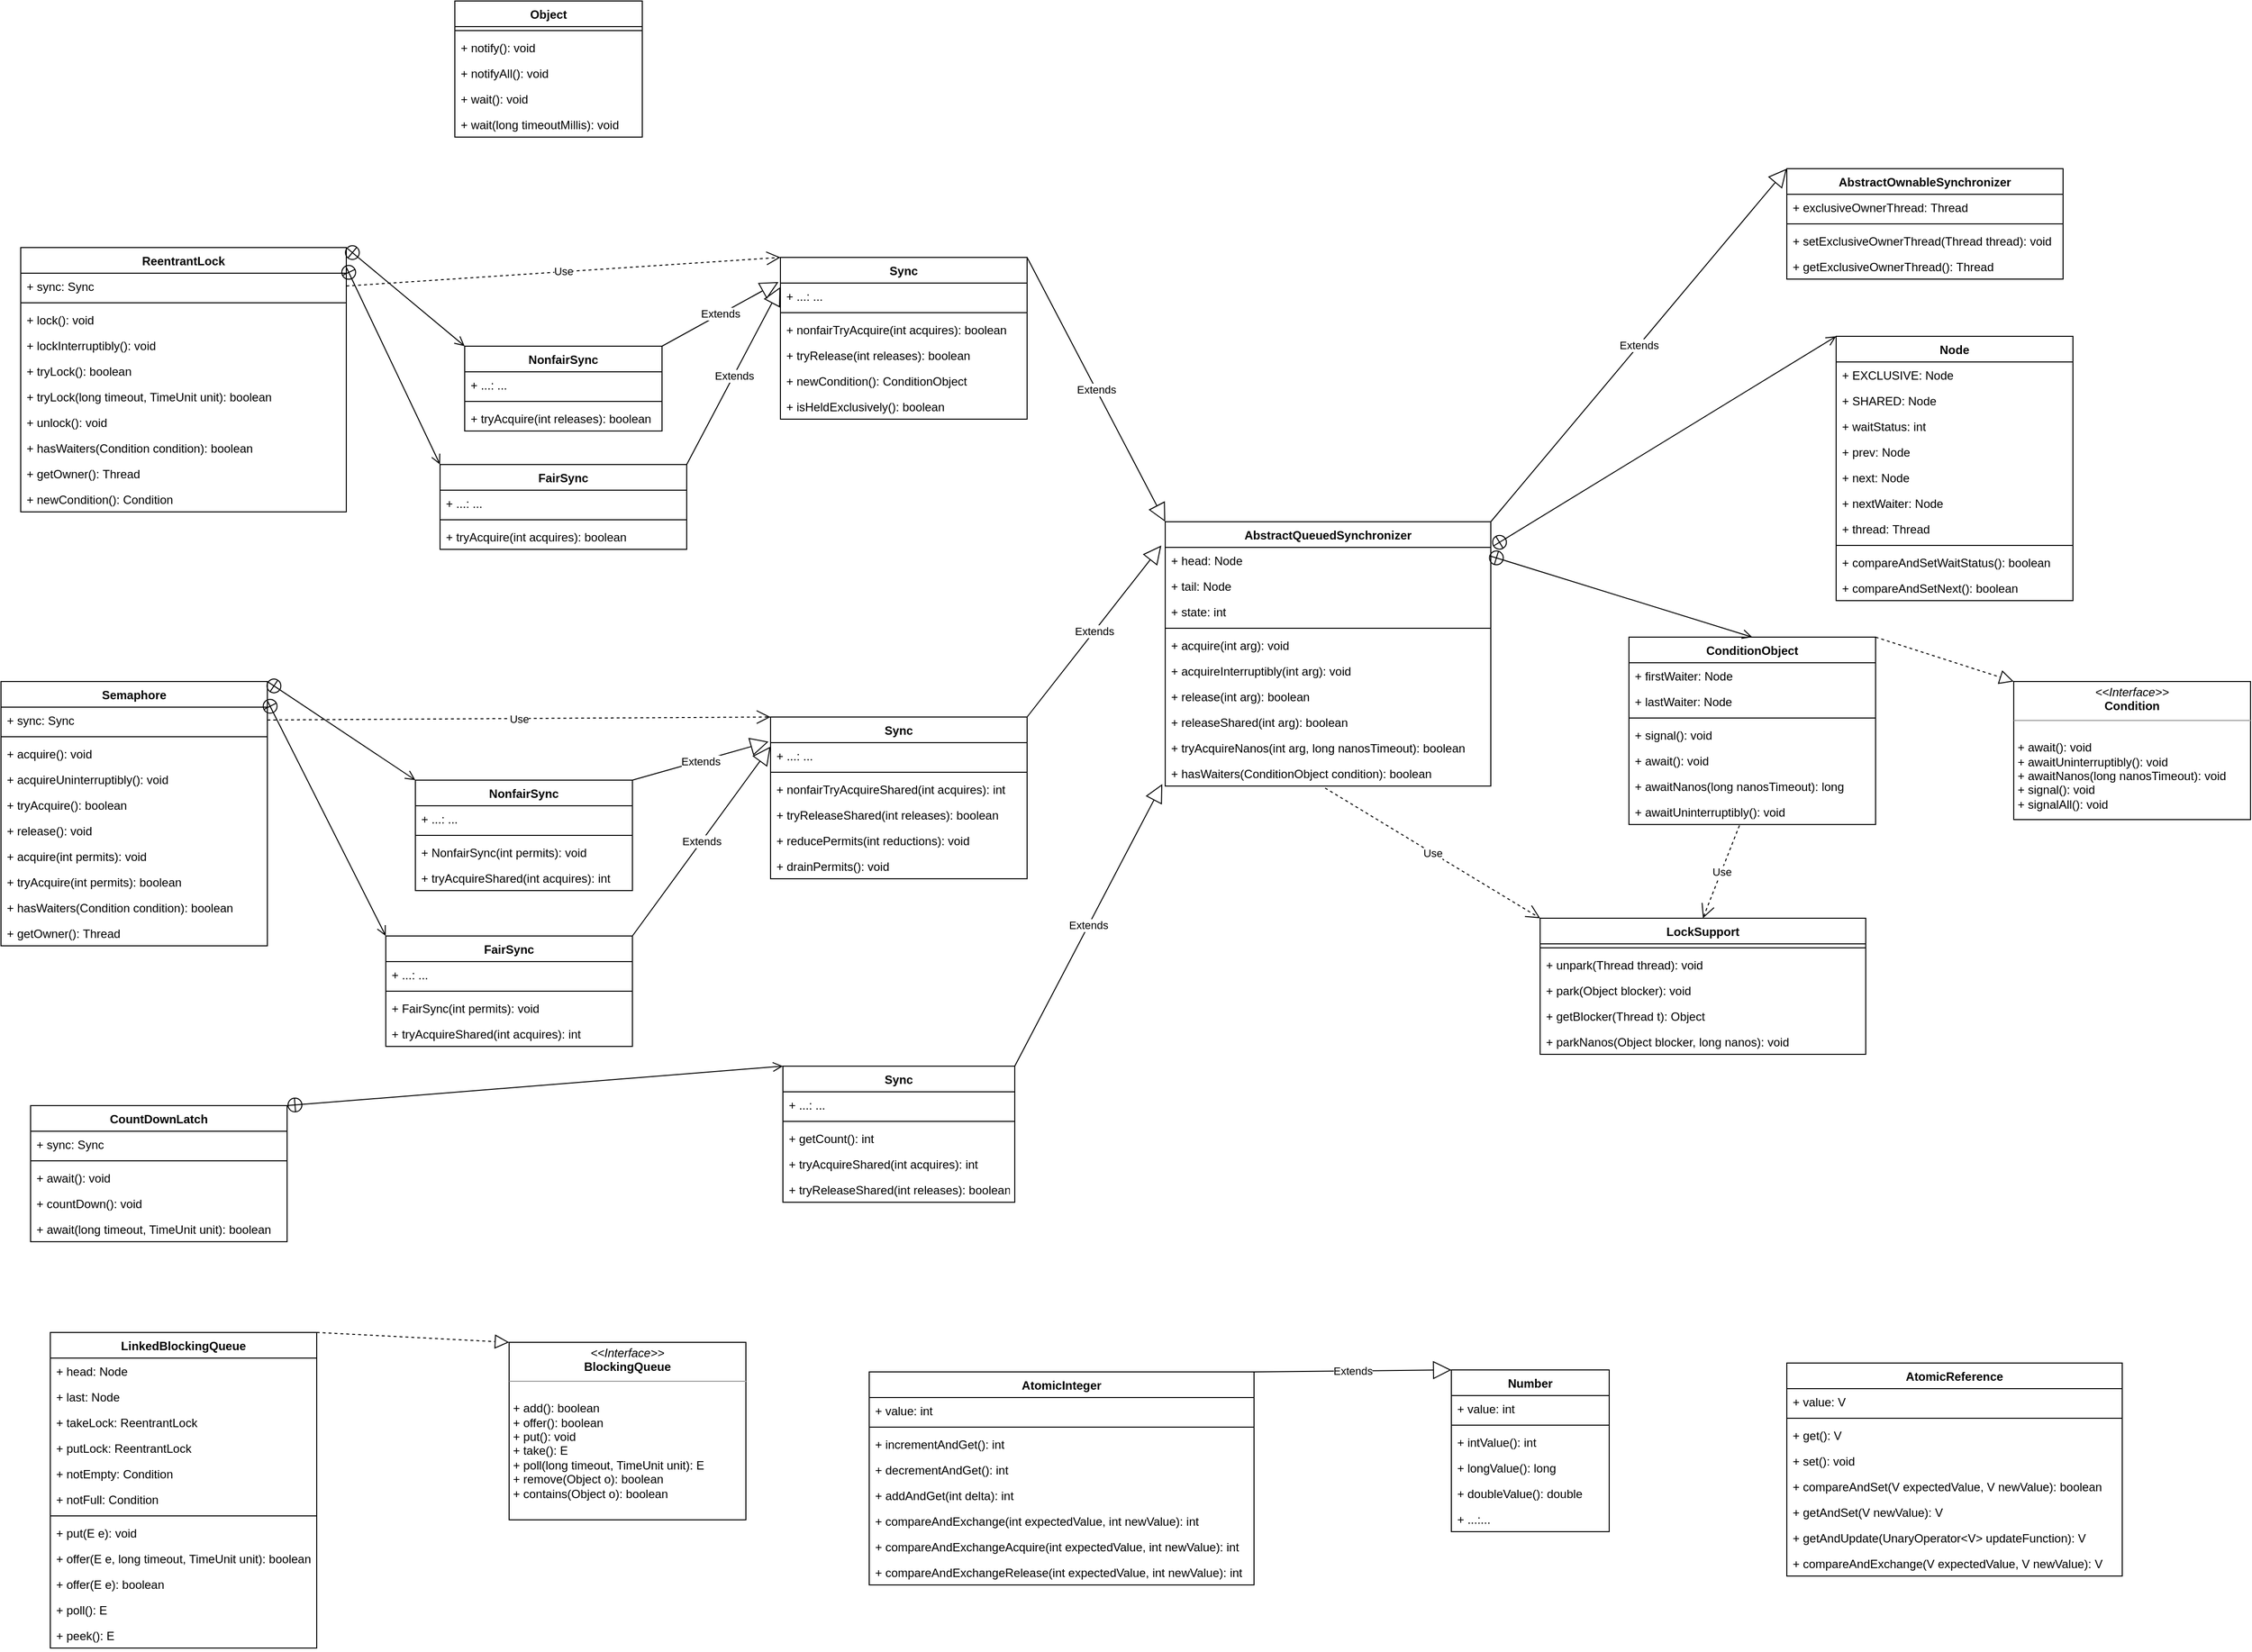 <mxfile version="14.7.2" type="device"><diagram name="Page-1" id="c4acf3e9-155e-7222-9cf6-157b1a14988f"><mxGraphModel dx="2028" dy="1600" grid="1" gridSize="10" guides="1" tooltips="1" connect="1" arrows="1" fold="1" page="1" pageScale="1" pageWidth="850" pageHeight="1100" background="#ffffff" math="0" shadow="0"><root><mxCell id="0"/><mxCell id="1" parent="0"/><mxCell id="eXVEc8DGTLBQoUq8uyec-114" value="AbstractOwnableSynchronizer" style="swimlane;fontStyle=1;align=center;verticalAlign=top;childLayout=stackLayout;horizontal=1;startSize=26;horizontalStack=0;resizeParent=1;resizeParentMax=0;resizeLast=0;collapsible=1;marginBottom=0;" parent="1" vertex="1"><mxGeometry x="1480" y="-20" width="280" height="112" as="geometry"/></mxCell><mxCell id="eXVEc8DGTLBQoUq8uyec-115" value="+ exclusiveOwnerThread: Thread" style="text;strokeColor=none;fillColor=none;align=left;verticalAlign=top;spacingLeft=4;spacingRight=4;overflow=hidden;rotatable=0;points=[[0,0.5],[1,0.5]];portConstraint=eastwest;" parent="eXVEc8DGTLBQoUq8uyec-114" vertex="1"><mxGeometry y="26" width="280" height="26" as="geometry"/></mxCell><mxCell id="eXVEc8DGTLBQoUq8uyec-118" value="" style="line;strokeWidth=1;fillColor=none;align=left;verticalAlign=middle;spacingTop=-1;spacingLeft=3;spacingRight=3;rotatable=0;labelPosition=right;points=[];portConstraint=eastwest;" parent="eXVEc8DGTLBQoUq8uyec-114" vertex="1"><mxGeometry y="52" width="280" height="8" as="geometry"/></mxCell><mxCell id="eXVEc8DGTLBQoUq8uyec-119" value="+ setExclusiveOwnerThread(Thread thread): void" style="text;strokeColor=none;fillColor=none;align=left;verticalAlign=top;spacingLeft=4;spacingRight=4;overflow=hidden;rotatable=0;points=[[0,0.5],[1,0.5]];portConstraint=eastwest;" parent="eXVEc8DGTLBQoUq8uyec-114" vertex="1"><mxGeometry y="60" width="280" height="26" as="geometry"/></mxCell><mxCell id="eXVEc8DGTLBQoUq8uyec-120" value="+ getExclusiveOwnerThread(): Thread" style="text;strokeColor=none;fillColor=none;align=left;verticalAlign=top;spacingLeft=4;spacingRight=4;overflow=hidden;rotatable=0;points=[[0,0.5],[1,0.5]];portConstraint=eastwest;" parent="eXVEc8DGTLBQoUq8uyec-114" vertex="1"><mxGeometry y="86" width="280" height="26" as="geometry"/></mxCell><mxCell id="T1NBwcu5NYlBviGIyvzL-1" value="AbstractQueuedSynchronizer" style="swimlane;fontStyle=1;align=center;verticalAlign=top;childLayout=stackLayout;horizontal=1;startSize=26;horizontalStack=0;resizeParent=1;resizeParentMax=0;resizeLast=0;collapsible=1;marginBottom=0;" vertex="1" parent="1"><mxGeometry x="850" y="338" width="330" height="268" as="geometry"/></mxCell><mxCell id="T1NBwcu5NYlBviGIyvzL-2" value="+ head: Node" style="text;strokeColor=none;fillColor=none;align=left;verticalAlign=top;spacingLeft=4;spacingRight=4;overflow=hidden;rotatable=0;points=[[0,0.5],[1,0.5]];portConstraint=eastwest;" vertex="1" parent="T1NBwcu5NYlBviGIyvzL-1"><mxGeometry y="26" width="330" height="26" as="geometry"/></mxCell><mxCell id="T1NBwcu5NYlBviGIyvzL-3" value="+ tail: Node" style="text;strokeColor=none;fillColor=none;align=left;verticalAlign=top;spacingLeft=4;spacingRight=4;overflow=hidden;rotatable=0;points=[[0,0.5],[1,0.5]];portConstraint=eastwest;" vertex="1" parent="T1NBwcu5NYlBviGIyvzL-1"><mxGeometry y="52" width="330" height="26" as="geometry"/></mxCell><mxCell id="T1NBwcu5NYlBviGIyvzL-4" value="+ state: int" style="text;strokeColor=none;fillColor=none;align=left;verticalAlign=top;spacingLeft=4;spacingRight=4;overflow=hidden;rotatable=0;points=[[0,0.5],[1,0.5]];portConstraint=eastwest;" vertex="1" parent="T1NBwcu5NYlBviGIyvzL-1"><mxGeometry y="78" width="330" height="26" as="geometry"/></mxCell><mxCell id="T1NBwcu5NYlBviGIyvzL-5" value="" style="line;strokeWidth=1;fillColor=none;align=left;verticalAlign=middle;spacingTop=-1;spacingLeft=3;spacingRight=3;rotatable=0;labelPosition=right;points=[];portConstraint=eastwest;" vertex="1" parent="T1NBwcu5NYlBviGIyvzL-1"><mxGeometry y="104" width="330" height="8" as="geometry"/></mxCell><mxCell id="T1NBwcu5NYlBviGIyvzL-6" value="+ acquire(int arg): void" style="text;strokeColor=none;fillColor=none;align=left;verticalAlign=top;spacingLeft=4;spacingRight=4;overflow=hidden;rotatable=0;points=[[0,0.5],[1,0.5]];portConstraint=eastwest;" vertex="1" parent="T1NBwcu5NYlBviGIyvzL-1"><mxGeometry y="112" width="330" height="26" as="geometry"/></mxCell><mxCell id="T1NBwcu5NYlBviGIyvzL-7" value="+ acquireInterruptibly(int arg): void" style="text;strokeColor=none;fillColor=none;align=left;verticalAlign=top;spacingLeft=4;spacingRight=4;overflow=hidden;rotatable=0;points=[[0,0.5],[1,0.5]];portConstraint=eastwest;" vertex="1" parent="T1NBwcu5NYlBviGIyvzL-1"><mxGeometry y="138" width="330" height="26" as="geometry"/></mxCell><mxCell id="T1NBwcu5NYlBviGIyvzL-33" value="+ release(int arg): boolean" style="text;strokeColor=none;fillColor=none;align=left;verticalAlign=top;spacingLeft=4;spacingRight=4;overflow=hidden;rotatable=0;points=[[0,0.5],[1,0.5]];portConstraint=eastwest;" vertex="1" parent="T1NBwcu5NYlBviGIyvzL-1"><mxGeometry y="164" width="330" height="26" as="geometry"/></mxCell><mxCell id="T1NBwcu5NYlBviGIyvzL-34" value="+ releaseShared(int arg): boolean" style="text;strokeColor=none;fillColor=none;align=left;verticalAlign=top;spacingLeft=4;spacingRight=4;overflow=hidden;rotatable=0;points=[[0,0.5],[1,0.5]];portConstraint=eastwest;" vertex="1" parent="T1NBwcu5NYlBviGIyvzL-1"><mxGeometry y="190" width="330" height="26" as="geometry"/></mxCell><mxCell id="T1NBwcu5NYlBviGIyvzL-35" value="+ tryAcquireNanos(int arg, long nanosTimeout): boolean" style="text;strokeColor=none;fillColor=none;align=left;verticalAlign=top;spacingLeft=4;spacingRight=4;overflow=hidden;rotatable=0;points=[[0,0.5],[1,0.5]];portConstraint=eastwest;" vertex="1" parent="T1NBwcu5NYlBviGIyvzL-1"><mxGeometry y="216" width="330" height="26" as="geometry"/></mxCell><mxCell id="T1NBwcu5NYlBviGIyvzL-36" value="+ hasWaiters(ConditionObject condition): boolean" style="text;strokeColor=none;fillColor=none;align=left;verticalAlign=top;spacingLeft=4;spacingRight=4;overflow=hidden;rotatable=0;points=[[0,0.5],[1,0.5]];portConstraint=eastwest;" vertex="1" parent="T1NBwcu5NYlBviGIyvzL-1"><mxGeometry y="242" width="330" height="26" as="geometry"/></mxCell><mxCell id="T1NBwcu5NYlBviGIyvzL-8" value="Extends" style="endArrow=block;endSize=16;endFill=0;html=1;exitX=1;exitY=0;exitDx=0;exitDy=0;entryX=0;entryY=0;entryDx=0;entryDy=0;" edge="1" parent="1" source="T1NBwcu5NYlBviGIyvzL-1" target="eXVEc8DGTLBQoUq8uyec-114"><mxGeometry width="160" relative="1" as="geometry"><mxPoint x="1082.04" y="-20.0" as="sourcePoint"/><mxPoint x="1380.0" y="129.06" as="targetPoint"/></mxGeometry></mxCell><mxCell id="T1NBwcu5NYlBviGIyvzL-9" value="Node" style="swimlane;fontStyle=1;align=center;verticalAlign=top;childLayout=stackLayout;horizontal=1;startSize=26;horizontalStack=0;resizeParent=1;resizeParentMax=0;resizeLast=0;collapsible=1;marginBottom=0;" vertex="1" parent="1"><mxGeometry x="1530" y="150" width="240" height="268" as="geometry"/></mxCell><mxCell id="T1NBwcu5NYlBviGIyvzL-10" value="+ EXCLUSIVE: Node" style="text;strokeColor=none;fillColor=none;align=left;verticalAlign=top;spacingLeft=4;spacingRight=4;overflow=hidden;rotatable=0;points=[[0,0.5],[1,0.5]];portConstraint=eastwest;" vertex="1" parent="T1NBwcu5NYlBviGIyvzL-9"><mxGeometry y="26" width="240" height="26" as="geometry"/></mxCell><mxCell id="T1NBwcu5NYlBviGIyvzL-11" value="+ SHARED: Node" style="text;strokeColor=none;fillColor=none;align=left;verticalAlign=top;spacingLeft=4;spacingRight=4;overflow=hidden;rotatable=0;points=[[0,0.5],[1,0.5]];portConstraint=eastwest;" vertex="1" parent="T1NBwcu5NYlBviGIyvzL-9"><mxGeometry y="52" width="240" height="26" as="geometry"/></mxCell><mxCell id="T1NBwcu5NYlBviGIyvzL-12" value="+ waitStatus: int" style="text;strokeColor=none;fillColor=none;align=left;verticalAlign=top;spacingLeft=4;spacingRight=4;overflow=hidden;rotatable=0;points=[[0,0.5],[1,0.5]];portConstraint=eastwest;" vertex="1" parent="T1NBwcu5NYlBviGIyvzL-9"><mxGeometry y="78" width="240" height="26" as="geometry"/></mxCell><mxCell id="T1NBwcu5NYlBviGIyvzL-16" value="+ prev: Node" style="text;strokeColor=none;fillColor=none;align=left;verticalAlign=top;spacingLeft=4;spacingRight=4;overflow=hidden;rotatable=0;points=[[0,0.5],[1,0.5]];portConstraint=eastwest;" vertex="1" parent="T1NBwcu5NYlBviGIyvzL-9"><mxGeometry y="104" width="240" height="26" as="geometry"/></mxCell><mxCell id="T1NBwcu5NYlBviGIyvzL-17" value="+ next: Node" style="text;strokeColor=none;fillColor=none;align=left;verticalAlign=top;spacingLeft=4;spacingRight=4;overflow=hidden;rotatable=0;points=[[0,0.5],[1,0.5]];portConstraint=eastwest;" vertex="1" parent="T1NBwcu5NYlBviGIyvzL-9"><mxGeometry y="130" width="240" height="26" as="geometry"/></mxCell><mxCell id="T1NBwcu5NYlBviGIyvzL-18" value="+ nextWaiter: Node" style="text;strokeColor=none;fillColor=none;align=left;verticalAlign=top;spacingLeft=4;spacingRight=4;overflow=hidden;rotatable=0;points=[[0,0.5],[1,0.5]];portConstraint=eastwest;" vertex="1" parent="T1NBwcu5NYlBviGIyvzL-9"><mxGeometry y="156" width="240" height="26" as="geometry"/></mxCell><mxCell id="T1NBwcu5NYlBviGIyvzL-19" value="+ thread: Thread" style="text;strokeColor=none;fillColor=none;align=left;verticalAlign=top;spacingLeft=4;spacingRight=4;overflow=hidden;rotatable=0;points=[[0,0.5],[1,0.5]];portConstraint=eastwest;" vertex="1" parent="T1NBwcu5NYlBviGIyvzL-9"><mxGeometry y="182" width="240" height="26" as="geometry"/></mxCell><mxCell id="T1NBwcu5NYlBviGIyvzL-13" value="" style="line;strokeWidth=1;fillColor=none;align=left;verticalAlign=middle;spacingTop=-1;spacingLeft=3;spacingRight=3;rotatable=0;labelPosition=right;points=[];portConstraint=eastwest;" vertex="1" parent="T1NBwcu5NYlBviGIyvzL-9"><mxGeometry y="208" width="240" height="8" as="geometry"/></mxCell><mxCell id="T1NBwcu5NYlBviGIyvzL-14" value="+ compareAndSetWaitStatus(): boolean" style="text;strokeColor=none;fillColor=none;align=left;verticalAlign=top;spacingLeft=4;spacingRight=4;overflow=hidden;rotatable=0;points=[[0,0.5],[1,0.5]];portConstraint=eastwest;" vertex="1" parent="T1NBwcu5NYlBviGIyvzL-9"><mxGeometry y="216" width="240" height="26" as="geometry"/></mxCell><mxCell id="T1NBwcu5NYlBviGIyvzL-15" value="+ compareAndSetNext(): boolean" style="text;strokeColor=none;fillColor=none;align=left;verticalAlign=top;spacingLeft=4;spacingRight=4;overflow=hidden;rotatable=0;points=[[0,0.5],[1,0.5]];portConstraint=eastwest;" vertex="1" parent="T1NBwcu5NYlBviGIyvzL-9"><mxGeometry y="242" width="240" height="26" as="geometry"/></mxCell><mxCell id="T1NBwcu5NYlBviGIyvzL-20" value="" style="endArrow=open;startArrow=circlePlus;endFill=0;startFill=0;endSize=8;html=1;exitX=1.006;exitY=-0.038;exitDx=0;exitDy=0;exitPerimeter=0;entryX=0;entryY=0;entryDx=0;entryDy=0;" edge="1" parent="1" source="T1NBwcu5NYlBviGIyvzL-2" target="T1NBwcu5NYlBviGIyvzL-9"><mxGeometry width="160" relative="1" as="geometry"><mxPoint x="1030" y="100" as="sourcePoint"/><mxPoint x="1230" y="50" as="targetPoint"/></mxGeometry></mxCell><mxCell id="T1NBwcu5NYlBviGIyvzL-21" value="&lt;p style=&quot;margin: 0px ; margin-top: 4px ; text-align: center&quot;&gt;&lt;i&gt;&amp;lt;&amp;lt;Interface&amp;gt;&amp;gt;&lt;/i&gt;&lt;br&gt;&lt;b&gt;Condition&lt;/b&gt;&lt;br&gt;&lt;/p&gt;&lt;hr size=&quot;1&quot;&gt;&lt;p style=&quot;margin: 0px ; margin-left: 4px&quot;&gt;&lt;br&gt;&lt;/p&gt;&lt;p style=&quot;margin: 0px ; margin-left: 4px&quot;&gt;+ await(): void&lt;br&gt;+ awaitUninterruptibly(): void&lt;/p&gt;&lt;p style=&quot;margin: 0px ; margin-left: 4px&quot;&gt;+&amp;nbsp;awaitNanos(long nanosTimeout): void&lt;/p&gt;&lt;p style=&quot;margin: 0px ; margin-left: 4px&quot;&gt;+&amp;nbsp;signal(): void&lt;/p&gt;&lt;p style=&quot;margin: 0px ; margin-left: 4px&quot;&gt;+&amp;nbsp;signalAll(): void&lt;/p&gt;" style="verticalAlign=top;align=left;overflow=fill;fontSize=12;fontFamily=Helvetica;html=1;" vertex="1" parent="1"><mxGeometry x="1710" y="500" width="240" height="140" as="geometry"/></mxCell><mxCell id="T1NBwcu5NYlBviGIyvzL-22" value="ConditionObject" style="swimlane;fontStyle=1;align=center;verticalAlign=top;childLayout=stackLayout;horizontal=1;startSize=26;horizontalStack=0;resizeParent=1;resizeParentMax=0;resizeLast=0;collapsible=1;marginBottom=0;" vertex="1" parent="1"><mxGeometry x="1320" y="455" width="250" height="190" as="geometry"/></mxCell><mxCell id="T1NBwcu5NYlBviGIyvzL-23" value="+ firstWaiter: Node" style="text;strokeColor=none;fillColor=none;align=left;verticalAlign=top;spacingLeft=4;spacingRight=4;overflow=hidden;rotatable=0;points=[[0,0.5],[1,0.5]];portConstraint=eastwest;" vertex="1" parent="T1NBwcu5NYlBviGIyvzL-22"><mxGeometry y="26" width="250" height="26" as="geometry"/></mxCell><mxCell id="T1NBwcu5NYlBviGIyvzL-24" value="+ lastWaiter: Node" style="text;strokeColor=none;fillColor=none;align=left;verticalAlign=top;spacingLeft=4;spacingRight=4;overflow=hidden;rotatable=0;points=[[0,0.5],[1,0.5]];portConstraint=eastwest;" vertex="1" parent="T1NBwcu5NYlBviGIyvzL-22"><mxGeometry y="52" width="250" height="26" as="geometry"/></mxCell><mxCell id="T1NBwcu5NYlBviGIyvzL-26" value="" style="line;strokeWidth=1;fillColor=none;align=left;verticalAlign=middle;spacingTop=-1;spacingLeft=3;spacingRight=3;rotatable=0;labelPosition=right;points=[];portConstraint=eastwest;" vertex="1" parent="T1NBwcu5NYlBviGIyvzL-22"><mxGeometry y="78" width="250" height="8" as="geometry"/></mxCell><mxCell id="T1NBwcu5NYlBviGIyvzL-27" value="+ signal(): void" style="text;strokeColor=none;fillColor=none;align=left;verticalAlign=top;spacingLeft=4;spacingRight=4;overflow=hidden;rotatable=0;points=[[0,0.5],[1,0.5]];portConstraint=eastwest;" vertex="1" parent="T1NBwcu5NYlBviGIyvzL-22"><mxGeometry y="86" width="250" height="26" as="geometry"/></mxCell><mxCell id="T1NBwcu5NYlBviGIyvzL-28" value="+ await(): void" style="text;strokeColor=none;fillColor=none;align=left;verticalAlign=top;spacingLeft=4;spacingRight=4;overflow=hidden;rotatable=0;points=[[0,0.5],[1,0.5]];portConstraint=eastwest;" vertex="1" parent="T1NBwcu5NYlBviGIyvzL-22"><mxGeometry y="112" width="250" height="26" as="geometry"/></mxCell><mxCell id="T1NBwcu5NYlBviGIyvzL-29" value="+ awaitNanos(long nanosTimeout): long" style="text;strokeColor=none;fillColor=none;align=left;verticalAlign=top;spacingLeft=4;spacingRight=4;overflow=hidden;rotatable=0;points=[[0,0.5],[1,0.5]];portConstraint=eastwest;" vertex="1" parent="T1NBwcu5NYlBviGIyvzL-22"><mxGeometry y="138" width="250" height="26" as="geometry"/></mxCell><mxCell id="T1NBwcu5NYlBviGIyvzL-30" value="+ awaitUninterruptibly(): void" style="text;strokeColor=none;fillColor=none;align=left;verticalAlign=top;spacingLeft=4;spacingRight=4;overflow=hidden;rotatable=0;points=[[0,0.5],[1,0.5]];portConstraint=eastwest;" vertex="1" parent="T1NBwcu5NYlBviGIyvzL-22"><mxGeometry y="164" width="250" height="26" as="geometry"/></mxCell><mxCell id="T1NBwcu5NYlBviGIyvzL-31" value="" style="endArrow=block;dashed=1;endFill=0;endSize=12;html=1;exitX=1;exitY=0;exitDx=0;exitDy=0;entryX=0;entryY=0;entryDx=0;entryDy=0;" edge="1" parent="1" source="T1NBwcu5NYlBviGIyvzL-22" target="T1NBwcu5NYlBviGIyvzL-21"><mxGeometry width="160" relative="1" as="geometry"><mxPoint x="1300" y="356" as="sourcePoint"/><mxPoint x="1460" y="356" as="targetPoint"/></mxGeometry></mxCell><mxCell id="T1NBwcu5NYlBviGIyvzL-32" value="" style="endArrow=open;startArrow=circlePlus;endFill=0;startFill=0;endSize=8;html=1;entryX=0.5;entryY=0;entryDx=0;entryDy=0;exitX=0.994;exitY=0.128;exitDx=0;exitDy=0;exitPerimeter=0;" edge="1" parent="1" source="T1NBwcu5NYlBviGIyvzL-1" target="T1NBwcu5NYlBviGIyvzL-22"><mxGeometry width="160" relative="1" as="geometry"><mxPoint x="1042" y="-50" as="sourcePoint"/><mxPoint x="1310" y="140" as="targetPoint"/></mxGeometry></mxCell><mxCell id="T1NBwcu5NYlBviGIyvzL-37" value="NonfairSync" style="swimlane;fontStyle=1;align=center;verticalAlign=top;childLayout=stackLayout;horizontal=1;startSize=26;horizontalStack=0;resizeParent=1;resizeParentMax=0;resizeLast=0;collapsible=1;marginBottom=0;" vertex="1" parent="1"><mxGeometry x="140" y="160" width="200" height="86" as="geometry"/></mxCell><mxCell id="T1NBwcu5NYlBviGIyvzL-39" value="+ ...: ..." style="text;strokeColor=none;fillColor=none;align=left;verticalAlign=top;spacingLeft=4;spacingRight=4;overflow=hidden;rotatable=0;points=[[0,0.5],[1,0.5]];portConstraint=eastwest;" vertex="1" parent="T1NBwcu5NYlBviGIyvzL-37"><mxGeometry y="26" width="200" height="26" as="geometry"/></mxCell><mxCell id="T1NBwcu5NYlBviGIyvzL-40" value="" style="line;strokeWidth=1;fillColor=none;align=left;verticalAlign=middle;spacingTop=-1;spacingLeft=3;spacingRight=3;rotatable=0;labelPosition=right;points=[];portConstraint=eastwest;" vertex="1" parent="T1NBwcu5NYlBviGIyvzL-37"><mxGeometry y="52" width="200" height="8" as="geometry"/></mxCell><mxCell id="T1NBwcu5NYlBviGIyvzL-42" value="+ tryAcquire(int releases): boolean" style="text;strokeColor=none;fillColor=none;align=left;verticalAlign=top;spacingLeft=4;spacingRight=4;overflow=hidden;rotatable=0;points=[[0,0.5],[1,0.5]];portConstraint=eastwest;" vertex="1" parent="T1NBwcu5NYlBviGIyvzL-37"><mxGeometry y="60" width="200" height="26" as="geometry"/></mxCell><mxCell id="T1NBwcu5NYlBviGIyvzL-45" value="Sync" style="swimlane;fontStyle=1;align=center;verticalAlign=top;childLayout=stackLayout;horizontal=1;startSize=26;horizontalStack=0;resizeParent=1;resizeParentMax=0;resizeLast=0;collapsible=1;marginBottom=0;" vertex="1" parent="1"><mxGeometry x="460" y="70" width="250" height="164" as="geometry"/></mxCell><mxCell id="T1NBwcu5NYlBviGIyvzL-46" value="+ ...: ..." style="text;strokeColor=none;fillColor=none;align=left;verticalAlign=top;spacingLeft=4;spacingRight=4;overflow=hidden;rotatable=0;points=[[0,0.5],[1,0.5]];portConstraint=eastwest;" vertex="1" parent="T1NBwcu5NYlBviGIyvzL-45"><mxGeometry y="26" width="250" height="26" as="geometry"/></mxCell><mxCell id="T1NBwcu5NYlBviGIyvzL-47" value="" style="line;strokeWidth=1;fillColor=none;align=left;verticalAlign=middle;spacingTop=-1;spacingLeft=3;spacingRight=3;rotatable=0;labelPosition=right;points=[];portConstraint=eastwest;" vertex="1" parent="T1NBwcu5NYlBviGIyvzL-45"><mxGeometry y="52" width="250" height="8" as="geometry"/></mxCell><mxCell id="T1NBwcu5NYlBviGIyvzL-48" value="+ nonfairTryAcquire(int acquires): boolean" style="text;strokeColor=none;fillColor=none;align=left;verticalAlign=top;spacingLeft=4;spacingRight=4;overflow=hidden;rotatable=0;points=[[0,0.5],[1,0.5]];portConstraint=eastwest;" vertex="1" parent="T1NBwcu5NYlBviGIyvzL-45"><mxGeometry y="60" width="250" height="26" as="geometry"/></mxCell><mxCell id="T1NBwcu5NYlBviGIyvzL-49" value="+ tryRelease(int releases): boolean" style="text;strokeColor=none;fillColor=none;align=left;verticalAlign=top;spacingLeft=4;spacingRight=4;overflow=hidden;rotatable=0;points=[[0,0.5],[1,0.5]];portConstraint=eastwest;" vertex="1" parent="T1NBwcu5NYlBviGIyvzL-45"><mxGeometry y="86" width="250" height="26" as="geometry"/></mxCell><mxCell id="T1NBwcu5NYlBviGIyvzL-50" value="+ newCondition(): ConditionObject" style="text;strokeColor=none;fillColor=none;align=left;verticalAlign=top;spacingLeft=4;spacingRight=4;overflow=hidden;rotatable=0;points=[[0,0.5],[1,0.5]];portConstraint=eastwest;" vertex="1" parent="T1NBwcu5NYlBviGIyvzL-45"><mxGeometry y="112" width="250" height="26" as="geometry"/></mxCell><mxCell id="T1NBwcu5NYlBviGIyvzL-51" value="+ isHeldExclusively(): boolean" style="text;strokeColor=none;fillColor=none;align=left;verticalAlign=top;spacingLeft=4;spacingRight=4;overflow=hidden;rotatable=0;points=[[0,0.5],[1,0.5]];portConstraint=eastwest;" vertex="1" parent="T1NBwcu5NYlBviGIyvzL-45"><mxGeometry y="138" width="250" height="26" as="geometry"/></mxCell><mxCell id="T1NBwcu5NYlBviGIyvzL-52" value="FairSync" style="swimlane;fontStyle=1;align=center;verticalAlign=top;childLayout=stackLayout;horizontal=1;startSize=26;horizontalStack=0;resizeParent=1;resizeParentMax=0;resizeLast=0;collapsible=1;marginBottom=0;" vertex="1" parent="1"><mxGeometry x="115" y="280" width="250" height="86" as="geometry"/></mxCell><mxCell id="T1NBwcu5NYlBviGIyvzL-53" value="+ ...: ..." style="text;strokeColor=none;fillColor=none;align=left;verticalAlign=top;spacingLeft=4;spacingRight=4;overflow=hidden;rotatable=0;points=[[0,0.5],[1,0.5]];portConstraint=eastwest;" vertex="1" parent="T1NBwcu5NYlBviGIyvzL-52"><mxGeometry y="26" width="250" height="26" as="geometry"/></mxCell><mxCell id="T1NBwcu5NYlBviGIyvzL-54" value="" style="line;strokeWidth=1;fillColor=none;align=left;verticalAlign=middle;spacingTop=-1;spacingLeft=3;spacingRight=3;rotatable=0;labelPosition=right;points=[];portConstraint=eastwest;" vertex="1" parent="T1NBwcu5NYlBviGIyvzL-52"><mxGeometry y="52" width="250" height="8" as="geometry"/></mxCell><mxCell id="T1NBwcu5NYlBviGIyvzL-58" value="+ tryAcquire(int acquires): boolean" style="text;strokeColor=none;fillColor=none;align=left;verticalAlign=top;spacingLeft=4;spacingRight=4;overflow=hidden;rotatable=0;points=[[0,0.5],[1,0.5]];portConstraint=eastwest;" vertex="1" parent="T1NBwcu5NYlBviGIyvzL-52"><mxGeometry y="60" width="250" height="26" as="geometry"/></mxCell><mxCell id="T1NBwcu5NYlBviGIyvzL-61" value="ReentrantLock" style="swimlane;fontStyle=1;align=center;verticalAlign=top;childLayout=stackLayout;horizontal=1;startSize=26;horizontalStack=0;resizeParent=1;resizeParentMax=0;resizeLast=0;collapsible=1;marginBottom=0;" vertex="1" parent="1"><mxGeometry x="-310" y="60" width="330" height="268" as="geometry"/></mxCell><mxCell id="T1NBwcu5NYlBviGIyvzL-62" value="+ sync: Sync" style="text;strokeColor=none;fillColor=none;align=left;verticalAlign=top;spacingLeft=4;spacingRight=4;overflow=hidden;rotatable=0;points=[[0,0.5],[1,0.5]];portConstraint=eastwest;" vertex="1" parent="T1NBwcu5NYlBviGIyvzL-61"><mxGeometry y="26" width="330" height="26" as="geometry"/></mxCell><mxCell id="T1NBwcu5NYlBviGIyvzL-65" value="" style="line;strokeWidth=1;fillColor=none;align=left;verticalAlign=middle;spacingTop=-1;spacingLeft=3;spacingRight=3;rotatable=0;labelPosition=right;points=[];portConstraint=eastwest;" vertex="1" parent="T1NBwcu5NYlBviGIyvzL-61"><mxGeometry y="52" width="330" height="8" as="geometry"/></mxCell><mxCell id="T1NBwcu5NYlBviGIyvzL-66" value="+ lock(): void" style="text;strokeColor=none;fillColor=none;align=left;verticalAlign=top;spacingLeft=4;spacingRight=4;overflow=hidden;rotatable=0;points=[[0,0.5],[1,0.5]];portConstraint=eastwest;" vertex="1" parent="T1NBwcu5NYlBviGIyvzL-61"><mxGeometry y="60" width="330" height="26" as="geometry"/></mxCell><mxCell id="T1NBwcu5NYlBviGIyvzL-67" value="+ lockInterruptibly(): void" style="text;strokeColor=none;fillColor=none;align=left;verticalAlign=top;spacingLeft=4;spacingRight=4;overflow=hidden;rotatable=0;points=[[0,0.5],[1,0.5]];portConstraint=eastwest;" vertex="1" parent="T1NBwcu5NYlBviGIyvzL-61"><mxGeometry y="86" width="330" height="26" as="geometry"/></mxCell><mxCell id="T1NBwcu5NYlBviGIyvzL-68" value="+ tryLock(): boolean" style="text;strokeColor=none;fillColor=none;align=left;verticalAlign=top;spacingLeft=4;spacingRight=4;overflow=hidden;rotatable=0;points=[[0,0.5],[1,0.5]];portConstraint=eastwest;" vertex="1" parent="T1NBwcu5NYlBviGIyvzL-61"><mxGeometry y="112" width="330" height="26" as="geometry"/></mxCell><mxCell id="T1NBwcu5NYlBviGIyvzL-69" value="+ tryLock(long timeout, TimeUnit unit): boolean" style="text;strokeColor=none;fillColor=none;align=left;verticalAlign=top;spacingLeft=4;spacingRight=4;overflow=hidden;rotatable=0;points=[[0,0.5],[1,0.5]];portConstraint=eastwest;" vertex="1" parent="T1NBwcu5NYlBviGIyvzL-61"><mxGeometry y="138" width="330" height="26" as="geometry"/></mxCell><mxCell id="T1NBwcu5NYlBviGIyvzL-70" value="+ unlock(): void" style="text;strokeColor=none;fillColor=none;align=left;verticalAlign=top;spacingLeft=4;spacingRight=4;overflow=hidden;rotatable=0;points=[[0,0.5],[1,0.5]];portConstraint=eastwest;" vertex="1" parent="T1NBwcu5NYlBviGIyvzL-61"><mxGeometry y="164" width="330" height="26" as="geometry"/></mxCell><mxCell id="T1NBwcu5NYlBviGIyvzL-72" value="+ hasWaiters(Condition condition): boolean" style="text;strokeColor=none;fillColor=none;align=left;verticalAlign=top;spacingLeft=4;spacingRight=4;overflow=hidden;rotatable=0;points=[[0,0.5],[1,0.5]];portConstraint=eastwest;" vertex="1" parent="T1NBwcu5NYlBviGIyvzL-61"><mxGeometry y="190" width="330" height="26" as="geometry"/></mxCell><mxCell id="T1NBwcu5NYlBviGIyvzL-73" value="+ getOwner(): Thread" style="text;strokeColor=none;fillColor=none;align=left;verticalAlign=top;spacingLeft=4;spacingRight=4;overflow=hidden;rotatable=0;points=[[0,0.5],[1,0.5]];portConstraint=eastwest;" vertex="1" parent="T1NBwcu5NYlBviGIyvzL-61"><mxGeometry y="216" width="330" height="26" as="geometry"/></mxCell><mxCell id="T1NBwcu5NYlBviGIyvzL-71" value="+ newCondition(): Condition" style="text;strokeColor=none;fillColor=none;align=left;verticalAlign=top;spacingLeft=4;spacingRight=4;overflow=hidden;rotatable=0;points=[[0,0.5],[1,0.5]];portConstraint=eastwest;" vertex="1" parent="T1NBwcu5NYlBviGIyvzL-61"><mxGeometry y="242" width="330" height="26" as="geometry"/></mxCell><mxCell id="T1NBwcu5NYlBviGIyvzL-74" value="Use" style="endArrow=open;endSize=12;dashed=1;html=1;exitX=1;exitY=0.5;exitDx=0;exitDy=0;entryX=0;entryY=0;entryDx=0;entryDy=0;" edge="1" parent="1" source="T1NBwcu5NYlBviGIyvzL-62" target="T1NBwcu5NYlBviGIyvzL-45"><mxGeometry width="160" relative="1" as="geometry"><mxPoint x="220" y="400" as="sourcePoint"/><mxPoint x="380" y="400" as="targetPoint"/></mxGeometry></mxCell><mxCell id="T1NBwcu5NYlBviGIyvzL-75" value="" style="endArrow=open;startArrow=circlePlus;endFill=0;startFill=0;endSize=8;html=1;exitX=1;exitY=0;exitDx=0;exitDy=0;entryX=0;entryY=0;entryDx=0;entryDy=0;" edge="1" parent="1" source="T1NBwcu5NYlBviGIyvzL-61" target="T1NBwcu5NYlBviGIyvzL-37"><mxGeometry width="160" relative="1" as="geometry"><mxPoint x="-110" y="410" as="sourcePoint"/><mxPoint x="50" y="410" as="targetPoint"/></mxGeometry></mxCell><mxCell id="T1NBwcu5NYlBviGIyvzL-76" value="" style="endArrow=open;startArrow=circlePlus;endFill=0;startFill=0;endSize=8;html=1;exitX=0.997;exitY=0.067;exitDx=0;exitDy=0;exitPerimeter=0;entryX=0;entryY=0;entryDx=0;entryDy=0;" edge="1" parent="1" source="T1NBwcu5NYlBviGIyvzL-61" target="T1NBwcu5NYlBviGIyvzL-52"><mxGeometry width="160" relative="1" as="geometry"><mxPoint x="10.99" y="85.008" as="sourcePoint"/><mxPoint x="200" y="360" as="targetPoint"/></mxGeometry></mxCell><mxCell id="T1NBwcu5NYlBviGIyvzL-77" value="Extends" style="endArrow=block;endSize=16;endFill=0;html=1;exitX=1;exitY=0;exitDx=0;exitDy=0;entryX=-0.008;entryY=-0.038;entryDx=0;entryDy=0;entryPerimeter=0;" edge="1" parent="1" source="T1NBwcu5NYlBviGIyvzL-37" target="T1NBwcu5NYlBviGIyvzL-46"><mxGeometry width="160" relative="1" as="geometry"><mxPoint x="265" y="220" as="sourcePoint"/><mxPoint x="425" y="220" as="targetPoint"/></mxGeometry></mxCell><mxCell id="T1NBwcu5NYlBviGIyvzL-78" value="Extends" style="endArrow=block;endSize=16;endFill=0;html=1;exitX=1;exitY=0;exitDx=0;exitDy=0;entryX=0;entryY=0.154;entryDx=0;entryDy=0;entryPerimeter=0;" edge="1" parent="1" source="T1NBwcu5NYlBviGIyvzL-52" target="T1NBwcu5NYlBviGIyvzL-46"><mxGeometry width="160" relative="1" as="geometry"><mxPoint x="400" y="370" as="sourcePoint"/><mxPoint x="528" y="273.012" as="targetPoint"/></mxGeometry></mxCell><mxCell id="T1NBwcu5NYlBviGIyvzL-79" value="Extends" style="endArrow=block;endSize=16;endFill=0;html=1;exitX=1;exitY=0;exitDx=0;exitDy=0;entryX=0;entryY=0;entryDx=0;entryDy=0;" edge="1" parent="1" source="T1NBwcu5NYlBviGIyvzL-45" target="T1NBwcu5NYlBviGIyvzL-1"><mxGeometry width="160" relative="1" as="geometry"><mxPoint x="580" y="120" as="sourcePoint"/><mxPoint x="693" y="128.012" as="targetPoint"/></mxGeometry></mxCell><mxCell id="T1NBwcu5NYlBviGIyvzL-80" value="LockSupport" style="swimlane;fontStyle=1;align=center;verticalAlign=top;childLayout=stackLayout;horizontal=1;startSize=26;horizontalStack=0;resizeParent=1;resizeParentMax=0;resizeLast=0;collapsible=1;marginBottom=0;" vertex="1" parent="1"><mxGeometry x="1230" y="740" width="330" height="138" as="geometry"/></mxCell><mxCell id="T1NBwcu5NYlBviGIyvzL-82" value="" style="line;strokeWidth=1;fillColor=none;align=left;verticalAlign=middle;spacingTop=-1;spacingLeft=3;spacingRight=3;rotatable=0;labelPosition=right;points=[];portConstraint=eastwest;" vertex="1" parent="T1NBwcu5NYlBviGIyvzL-80"><mxGeometry y="26" width="330" height="8" as="geometry"/></mxCell><mxCell id="T1NBwcu5NYlBviGIyvzL-83" value="+ unpark(Thread thread): void" style="text;strokeColor=none;fillColor=none;align=left;verticalAlign=top;spacingLeft=4;spacingRight=4;overflow=hidden;rotatable=0;points=[[0,0.5],[1,0.5]];portConstraint=eastwest;" vertex="1" parent="T1NBwcu5NYlBviGIyvzL-80"><mxGeometry y="34" width="330" height="26" as="geometry"/></mxCell><mxCell id="T1NBwcu5NYlBviGIyvzL-84" value="+ park(Object blocker): void" style="text;strokeColor=none;fillColor=none;align=left;verticalAlign=top;spacingLeft=4;spacingRight=4;overflow=hidden;rotatable=0;points=[[0,0.5],[1,0.5]];portConstraint=eastwest;" vertex="1" parent="T1NBwcu5NYlBviGIyvzL-80"><mxGeometry y="60" width="330" height="26" as="geometry"/></mxCell><mxCell id="T1NBwcu5NYlBviGIyvzL-85" value="+ getBlocker(Thread t): Object" style="text;strokeColor=none;fillColor=none;align=left;verticalAlign=top;spacingLeft=4;spacingRight=4;overflow=hidden;rotatable=0;points=[[0,0.5],[1,0.5]];portConstraint=eastwest;" vertex="1" parent="T1NBwcu5NYlBviGIyvzL-80"><mxGeometry y="86" width="330" height="26" as="geometry"/></mxCell><mxCell id="T1NBwcu5NYlBviGIyvzL-91" value="+ parkNanos(Object blocker, long nanos): void" style="text;strokeColor=none;fillColor=none;align=left;verticalAlign=top;spacingLeft=4;spacingRight=4;overflow=hidden;rotatable=0;points=[[0,0.5],[1,0.5]];portConstraint=eastwest;" vertex="1" parent="T1NBwcu5NYlBviGIyvzL-80"><mxGeometry y="112" width="330" height="26" as="geometry"/></mxCell><mxCell id="T1NBwcu5NYlBviGIyvzL-93" value="Use" style="endArrow=open;endSize=12;dashed=1;html=1;exitX=0.491;exitY=1.077;exitDx=0;exitDy=0;exitPerimeter=0;entryX=0;entryY=0;entryDx=0;entryDy=0;" edge="1" parent="1" source="T1NBwcu5NYlBviGIyvzL-36" target="T1NBwcu5NYlBviGIyvzL-80"><mxGeometry width="160" relative="1" as="geometry"><mxPoint x="910" y="480" as="sourcePoint"/><mxPoint x="1070" y="480" as="targetPoint"/></mxGeometry></mxCell><mxCell id="T1NBwcu5NYlBviGIyvzL-94" value="Use" style="endArrow=open;endSize=12;dashed=1;html=1;exitX=0.448;exitY=1.038;exitDx=0;exitDy=0;exitPerimeter=0;entryX=0.5;entryY=0;entryDx=0;entryDy=0;" edge="1" parent="1" source="T1NBwcu5NYlBviGIyvzL-30" target="T1NBwcu5NYlBviGIyvzL-80"><mxGeometry width="160" relative="1" as="geometry"><mxPoint x="1320.0" y="540.002" as="sourcePoint"/><mxPoint x="1477.97" y="790" as="targetPoint"/></mxGeometry></mxCell><mxCell id="T1NBwcu5NYlBviGIyvzL-95" value="NonfairSync" style="swimlane;fontStyle=1;align=center;verticalAlign=top;childLayout=stackLayout;horizontal=1;startSize=26;horizontalStack=0;resizeParent=1;resizeParentMax=0;resizeLast=0;collapsible=1;marginBottom=0;" vertex="1" parent="1"><mxGeometry x="90" y="600" width="220" height="112" as="geometry"/></mxCell><mxCell id="T1NBwcu5NYlBviGIyvzL-96" value="+ ...: ..." style="text;strokeColor=none;fillColor=none;align=left;verticalAlign=top;spacingLeft=4;spacingRight=4;overflow=hidden;rotatable=0;points=[[0,0.5],[1,0.5]];portConstraint=eastwest;" vertex="1" parent="T1NBwcu5NYlBviGIyvzL-95"><mxGeometry y="26" width="220" height="26" as="geometry"/></mxCell><mxCell id="T1NBwcu5NYlBviGIyvzL-97" value="" style="line;strokeWidth=1;fillColor=none;align=left;verticalAlign=middle;spacingTop=-1;spacingLeft=3;spacingRight=3;rotatable=0;labelPosition=right;points=[];portConstraint=eastwest;" vertex="1" parent="T1NBwcu5NYlBviGIyvzL-95"><mxGeometry y="52" width="220" height="8" as="geometry"/></mxCell><mxCell id="T1NBwcu5NYlBviGIyvzL-98" value="+ NonfairSync(int permits): void" style="text;strokeColor=none;fillColor=none;align=left;verticalAlign=top;spacingLeft=4;spacingRight=4;overflow=hidden;rotatable=0;points=[[0,0.5],[1,0.5]];portConstraint=eastwest;" vertex="1" parent="T1NBwcu5NYlBviGIyvzL-95"><mxGeometry y="60" width="220" height="26" as="geometry"/></mxCell><mxCell id="T1NBwcu5NYlBviGIyvzL-126" value="+ tryAcquireShared(int acquires): int" style="text;strokeColor=none;fillColor=none;align=left;verticalAlign=top;spacingLeft=4;spacingRight=4;overflow=hidden;rotatable=0;points=[[0,0.5],[1,0.5]];portConstraint=eastwest;" vertex="1" parent="T1NBwcu5NYlBviGIyvzL-95"><mxGeometry y="86" width="220" height="26" as="geometry"/></mxCell><mxCell id="T1NBwcu5NYlBviGIyvzL-99" value="Sync" style="swimlane;fontStyle=1;align=center;verticalAlign=top;childLayout=stackLayout;horizontal=1;startSize=26;horizontalStack=0;resizeParent=1;resizeParentMax=0;resizeLast=0;collapsible=1;marginBottom=0;" vertex="1" parent="1"><mxGeometry x="450" y="536" width="260" height="164" as="geometry"/></mxCell><mxCell id="T1NBwcu5NYlBviGIyvzL-100" value="+ ...: ..." style="text;strokeColor=none;fillColor=none;align=left;verticalAlign=top;spacingLeft=4;spacingRight=4;overflow=hidden;rotatable=0;points=[[0,0.5],[1,0.5]];portConstraint=eastwest;" vertex="1" parent="T1NBwcu5NYlBviGIyvzL-99"><mxGeometry y="26" width="260" height="26" as="geometry"/></mxCell><mxCell id="T1NBwcu5NYlBviGIyvzL-101" value="" style="line;strokeWidth=1;fillColor=none;align=left;verticalAlign=middle;spacingTop=-1;spacingLeft=3;spacingRight=3;rotatable=0;labelPosition=right;points=[];portConstraint=eastwest;" vertex="1" parent="T1NBwcu5NYlBviGIyvzL-99"><mxGeometry y="52" width="260" height="8" as="geometry"/></mxCell><mxCell id="T1NBwcu5NYlBviGIyvzL-102" value="+ nonfairTryAcquireShared(int acquires): int" style="text;strokeColor=none;fillColor=none;align=left;verticalAlign=top;spacingLeft=4;spacingRight=4;overflow=hidden;rotatable=0;points=[[0,0.5],[1,0.5]];portConstraint=eastwest;" vertex="1" parent="T1NBwcu5NYlBviGIyvzL-99"><mxGeometry y="60" width="260" height="26" as="geometry"/></mxCell><mxCell id="T1NBwcu5NYlBviGIyvzL-103" value="+ tryReleaseShared(int releases): boolean" style="text;strokeColor=none;fillColor=none;align=left;verticalAlign=top;spacingLeft=4;spacingRight=4;overflow=hidden;rotatable=0;points=[[0,0.5],[1,0.5]];portConstraint=eastwest;" vertex="1" parent="T1NBwcu5NYlBviGIyvzL-99"><mxGeometry y="86" width="260" height="26" as="geometry"/></mxCell><mxCell id="T1NBwcu5NYlBviGIyvzL-104" value="+ reducePermits(int reductions): void" style="text;strokeColor=none;fillColor=none;align=left;verticalAlign=top;spacingLeft=4;spacingRight=4;overflow=hidden;rotatable=0;points=[[0,0.5],[1,0.5]];portConstraint=eastwest;" vertex="1" parent="T1NBwcu5NYlBviGIyvzL-99"><mxGeometry y="112" width="260" height="26" as="geometry"/></mxCell><mxCell id="T1NBwcu5NYlBviGIyvzL-105" value="+ drainPermits(): void" style="text;strokeColor=none;fillColor=none;align=left;verticalAlign=top;spacingLeft=4;spacingRight=4;overflow=hidden;rotatable=0;points=[[0,0.5],[1,0.5]];portConstraint=eastwest;" vertex="1" parent="T1NBwcu5NYlBviGIyvzL-99"><mxGeometry y="138" width="260" height="26" as="geometry"/></mxCell><mxCell id="T1NBwcu5NYlBviGIyvzL-106" value="FairSync" style="swimlane;fontStyle=1;align=center;verticalAlign=top;childLayout=stackLayout;horizontal=1;startSize=26;horizontalStack=0;resizeParent=1;resizeParentMax=0;resizeLast=0;collapsible=1;marginBottom=0;" vertex="1" parent="1"><mxGeometry x="60" y="758" width="250" height="112" as="geometry"/></mxCell><mxCell id="T1NBwcu5NYlBviGIyvzL-107" value="+ ...: ..." style="text;strokeColor=none;fillColor=none;align=left;verticalAlign=top;spacingLeft=4;spacingRight=4;overflow=hidden;rotatable=0;points=[[0,0.5],[1,0.5]];portConstraint=eastwest;" vertex="1" parent="T1NBwcu5NYlBviGIyvzL-106"><mxGeometry y="26" width="250" height="26" as="geometry"/></mxCell><mxCell id="T1NBwcu5NYlBviGIyvzL-108" value="" style="line;strokeWidth=1;fillColor=none;align=left;verticalAlign=middle;spacingTop=-1;spacingLeft=3;spacingRight=3;rotatable=0;labelPosition=right;points=[];portConstraint=eastwest;" vertex="1" parent="T1NBwcu5NYlBviGIyvzL-106"><mxGeometry y="52" width="250" height="8" as="geometry"/></mxCell><mxCell id="T1NBwcu5NYlBviGIyvzL-127" value="+ FairSync(int permits): void" style="text;strokeColor=none;fillColor=none;align=left;verticalAlign=top;spacingLeft=4;spacingRight=4;overflow=hidden;rotatable=0;points=[[0,0.5],[1,0.5]];portConstraint=eastwest;" vertex="1" parent="T1NBwcu5NYlBviGIyvzL-106"><mxGeometry y="60" width="250" height="26" as="geometry"/></mxCell><mxCell id="T1NBwcu5NYlBviGIyvzL-109" value="+ tryAcquireShared(int acquires): int" style="text;strokeColor=none;fillColor=none;align=left;verticalAlign=top;spacingLeft=4;spacingRight=4;overflow=hidden;rotatable=0;points=[[0,0.5],[1,0.5]];portConstraint=eastwest;" vertex="1" parent="T1NBwcu5NYlBviGIyvzL-106"><mxGeometry y="86" width="250" height="26" as="geometry"/></mxCell><mxCell id="T1NBwcu5NYlBviGIyvzL-110" value="Semaphore" style="swimlane;fontStyle=1;align=center;verticalAlign=top;childLayout=stackLayout;horizontal=1;startSize=26;horizontalStack=0;resizeParent=1;resizeParentMax=0;resizeLast=0;collapsible=1;marginBottom=0;" vertex="1" parent="1"><mxGeometry x="-330" y="500" width="270" height="268" as="geometry"/></mxCell><mxCell id="T1NBwcu5NYlBviGIyvzL-111" value="+ sync: Sync" style="text;strokeColor=none;fillColor=none;align=left;verticalAlign=top;spacingLeft=4;spacingRight=4;overflow=hidden;rotatable=0;points=[[0,0.5],[1,0.5]];portConstraint=eastwest;" vertex="1" parent="T1NBwcu5NYlBviGIyvzL-110"><mxGeometry y="26" width="270" height="26" as="geometry"/></mxCell><mxCell id="T1NBwcu5NYlBviGIyvzL-112" value="" style="line;strokeWidth=1;fillColor=none;align=left;verticalAlign=middle;spacingTop=-1;spacingLeft=3;spacingRight=3;rotatable=0;labelPosition=right;points=[];portConstraint=eastwest;" vertex="1" parent="T1NBwcu5NYlBviGIyvzL-110"><mxGeometry y="52" width="270" height="8" as="geometry"/></mxCell><mxCell id="T1NBwcu5NYlBviGIyvzL-113" value="+ acquire(): void" style="text;strokeColor=none;fillColor=none;align=left;verticalAlign=top;spacingLeft=4;spacingRight=4;overflow=hidden;rotatable=0;points=[[0,0.5],[1,0.5]];portConstraint=eastwest;" vertex="1" parent="T1NBwcu5NYlBviGIyvzL-110"><mxGeometry y="60" width="270" height="26" as="geometry"/></mxCell><mxCell id="T1NBwcu5NYlBviGIyvzL-114" value="+ acquireUninterruptibly(): void" style="text;strokeColor=none;fillColor=none;align=left;verticalAlign=top;spacingLeft=4;spacingRight=4;overflow=hidden;rotatable=0;points=[[0,0.5],[1,0.5]];portConstraint=eastwest;" vertex="1" parent="T1NBwcu5NYlBviGIyvzL-110"><mxGeometry y="86" width="270" height="26" as="geometry"/></mxCell><mxCell id="T1NBwcu5NYlBviGIyvzL-115" value="+ tryAcquire(): boolean" style="text;strokeColor=none;fillColor=none;align=left;verticalAlign=top;spacingLeft=4;spacingRight=4;overflow=hidden;rotatable=0;points=[[0,0.5],[1,0.5]];portConstraint=eastwest;" vertex="1" parent="T1NBwcu5NYlBviGIyvzL-110"><mxGeometry y="112" width="270" height="26" as="geometry"/></mxCell><mxCell id="T1NBwcu5NYlBviGIyvzL-116" value="+ release(): void" style="text;strokeColor=none;fillColor=none;align=left;verticalAlign=top;spacingLeft=4;spacingRight=4;overflow=hidden;rotatable=0;points=[[0,0.5],[1,0.5]];portConstraint=eastwest;" vertex="1" parent="T1NBwcu5NYlBviGIyvzL-110"><mxGeometry y="138" width="270" height="26" as="geometry"/></mxCell><mxCell id="T1NBwcu5NYlBviGIyvzL-117" value="+ acquire(int permits): void" style="text;strokeColor=none;fillColor=none;align=left;verticalAlign=top;spacingLeft=4;spacingRight=4;overflow=hidden;rotatable=0;points=[[0,0.5],[1,0.5]];portConstraint=eastwest;" vertex="1" parent="T1NBwcu5NYlBviGIyvzL-110"><mxGeometry y="164" width="270" height="26" as="geometry"/></mxCell><mxCell id="T1NBwcu5NYlBviGIyvzL-118" value="+ tryAcquire(int permits): boolean" style="text;strokeColor=none;fillColor=none;align=left;verticalAlign=top;spacingLeft=4;spacingRight=4;overflow=hidden;rotatable=0;points=[[0,0.5],[1,0.5]];portConstraint=eastwest;" vertex="1" parent="T1NBwcu5NYlBviGIyvzL-110"><mxGeometry y="190" width="270" height="26" as="geometry"/></mxCell><mxCell id="T1NBwcu5NYlBviGIyvzL-119" value="+ hasWaiters(Condition condition): boolean" style="text;strokeColor=none;fillColor=none;align=left;verticalAlign=top;spacingLeft=4;spacingRight=4;overflow=hidden;rotatable=0;points=[[0,0.5],[1,0.5]];portConstraint=eastwest;" vertex="1" parent="T1NBwcu5NYlBviGIyvzL-110"><mxGeometry y="216" width="270" height="26" as="geometry"/></mxCell><mxCell id="T1NBwcu5NYlBviGIyvzL-120" value="+ getOwner(): Thread" style="text;strokeColor=none;fillColor=none;align=left;verticalAlign=top;spacingLeft=4;spacingRight=4;overflow=hidden;rotatable=0;points=[[0,0.5],[1,0.5]];portConstraint=eastwest;" vertex="1" parent="T1NBwcu5NYlBviGIyvzL-110"><mxGeometry y="242" width="270" height="26" as="geometry"/></mxCell><mxCell id="T1NBwcu5NYlBviGIyvzL-121" value="Use" style="endArrow=open;endSize=12;dashed=1;html=1;exitX=1;exitY=0.5;exitDx=0;exitDy=0;entryX=0;entryY=0;entryDx=0;entryDy=0;" edge="1" source="T1NBwcu5NYlBviGIyvzL-111" target="T1NBwcu5NYlBviGIyvzL-99" parent="1"><mxGeometry width="160" relative="1" as="geometry"><mxPoint x="200" y="840" as="sourcePoint"/><mxPoint x="360" y="840" as="targetPoint"/></mxGeometry></mxCell><mxCell id="T1NBwcu5NYlBviGIyvzL-122" value="" style="endArrow=open;startArrow=circlePlus;endFill=0;startFill=0;endSize=8;html=1;exitX=1;exitY=0;exitDx=0;exitDy=0;entryX=0;entryY=0;entryDx=0;entryDy=0;" edge="1" source="T1NBwcu5NYlBviGIyvzL-110" target="T1NBwcu5NYlBviGIyvzL-95" parent="1"><mxGeometry width="160" relative="1" as="geometry"><mxPoint x="-130" y="850" as="sourcePoint"/><mxPoint x="30" y="850" as="targetPoint"/></mxGeometry></mxCell><mxCell id="T1NBwcu5NYlBviGIyvzL-123" value="" style="endArrow=open;startArrow=circlePlus;endFill=0;startFill=0;endSize=8;html=1;exitX=0.997;exitY=0.067;exitDx=0;exitDy=0;exitPerimeter=0;entryX=0;entryY=0;entryDx=0;entryDy=0;" edge="1" source="T1NBwcu5NYlBviGIyvzL-110" target="T1NBwcu5NYlBviGIyvzL-106" parent="1"><mxGeometry width="160" relative="1" as="geometry"><mxPoint x="-9.01" y="525.008" as="sourcePoint"/><mxPoint x="180" y="800" as="targetPoint"/></mxGeometry></mxCell><mxCell id="T1NBwcu5NYlBviGIyvzL-124" value="Extends" style="endArrow=block;endSize=16;endFill=0;html=1;exitX=1;exitY=0;exitDx=0;exitDy=0;entryX=-0.008;entryY=-0.038;entryDx=0;entryDy=0;entryPerimeter=0;" edge="1" source="T1NBwcu5NYlBviGIyvzL-95" target="T1NBwcu5NYlBviGIyvzL-100" parent="1"><mxGeometry width="160" relative="1" as="geometry"><mxPoint x="245" y="660" as="sourcePoint"/><mxPoint x="405" y="660" as="targetPoint"/></mxGeometry></mxCell><mxCell id="T1NBwcu5NYlBviGIyvzL-125" value="Extends" style="endArrow=block;endSize=16;endFill=0;html=1;exitX=1;exitY=0;exitDx=0;exitDy=0;entryX=0;entryY=0.154;entryDx=0;entryDy=0;entryPerimeter=0;" edge="1" source="T1NBwcu5NYlBviGIyvzL-106" target="T1NBwcu5NYlBviGIyvzL-100" parent="1"><mxGeometry width="160" relative="1" as="geometry"><mxPoint x="380" y="810" as="sourcePoint"/><mxPoint x="508" y="713.012" as="targetPoint"/></mxGeometry></mxCell><mxCell id="T1NBwcu5NYlBviGIyvzL-128" value="Extends" style="endArrow=block;endSize=16;endFill=0;html=1;exitX=1;exitY=0;exitDx=0;exitDy=0;entryX=-0.012;entryY=0.09;entryDx=0;entryDy=0;entryPerimeter=0;" edge="1" parent="1" source="T1NBwcu5NYlBviGIyvzL-99" target="T1NBwcu5NYlBviGIyvzL-1"><mxGeometry width="160" relative="1" as="geometry"><mxPoint x="650" y="430" as="sourcePoint"/><mxPoint x="780" y="430" as="targetPoint"/></mxGeometry></mxCell><mxCell id="T1NBwcu5NYlBviGIyvzL-129" value="Object" style="swimlane;fontStyle=1;align=center;verticalAlign=top;childLayout=stackLayout;horizontal=1;startSize=26;horizontalStack=0;resizeParent=1;resizeParentMax=0;resizeLast=0;collapsible=1;marginBottom=0;" vertex="1" parent="1"><mxGeometry x="130" y="-190" width="190" height="138" as="geometry"/></mxCell><mxCell id="T1NBwcu5NYlBviGIyvzL-131" value="" style="line;strokeWidth=1;fillColor=none;align=left;verticalAlign=middle;spacingTop=-1;spacingLeft=3;spacingRight=3;rotatable=0;labelPosition=right;points=[];portConstraint=eastwest;" vertex="1" parent="T1NBwcu5NYlBviGIyvzL-129"><mxGeometry y="26" width="190" height="8" as="geometry"/></mxCell><mxCell id="T1NBwcu5NYlBviGIyvzL-132" value="+ notify(): void" style="text;strokeColor=none;fillColor=none;align=left;verticalAlign=top;spacingLeft=4;spacingRight=4;overflow=hidden;rotatable=0;points=[[0,0.5],[1,0.5]];portConstraint=eastwest;" vertex="1" parent="T1NBwcu5NYlBviGIyvzL-129"><mxGeometry y="34" width="190" height="26" as="geometry"/></mxCell><mxCell id="T1NBwcu5NYlBviGIyvzL-133" value="+ notifyAll(): void" style="text;strokeColor=none;fillColor=none;align=left;verticalAlign=top;spacingLeft=4;spacingRight=4;overflow=hidden;rotatable=0;points=[[0,0.5],[1,0.5]];portConstraint=eastwest;" vertex="1" parent="T1NBwcu5NYlBviGIyvzL-129"><mxGeometry y="60" width="190" height="26" as="geometry"/></mxCell><mxCell id="T1NBwcu5NYlBviGIyvzL-134" value="+ wait(): void" style="text;strokeColor=none;fillColor=none;align=left;verticalAlign=top;spacingLeft=4;spacingRight=4;overflow=hidden;rotatable=0;points=[[0,0.5],[1,0.5]];portConstraint=eastwest;" vertex="1" parent="T1NBwcu5NYlBviGIyvzL-129"><mxGeometry y="86" width="190" height="26" as="geometry"/></mxCell><mxCell id="T1NBwcu5NYlBviGIyvzL-135" value="+ wait(long timeoutMillis): void" style="text;strokeColor=none;fillColor=none;align=left;verticalAlign=top;spacingLeft=4;spacingRight=4;overflow=hidden;rotatable=0;points=[[0,0.5],[1,0.5]];portConstraint=eastwest;" vertex="1" parent="T1NBwcu5NYlBviGIyvzL-129"><mxGeometry y="112" width="190" height="26" as="geometry"/></mxCell><mxCell id="T1NBwcu5NYlBviGIyvzL-140" value="&lt;p style=&quot;margin: 0px ; margin-top: 4px ; text-align: center&quot;&gt;&lt;i&gt;&amp;lt;&amp;lt;Interface&amp;gt;&amp;gt;&lt;/i&gt;&lt;br&gt;&lt;b&gt;BlockingQueue&lt;/b&gt;&lt;br&gt;&lt;/p&gt;&lt;hr size=&quot;1&quot;&gt;&lt;p style=&quot;margin: 0px ; margin-left: 4px&quot;&gt;&lt;br&gt;&lt;/p&gt;&lt;p style=&quot;margin: 0px ; margin-left: 4px&quot;&gt;+ add(): boolean&lt;br&gt;+ offer(): boolean&lt;/p&gt;&lt;p style=&quot;margin: 0px ; margin-left: 4px&quot;&gt;+&amp;nbsp;put(): void&lt;/p&gt;&lt;p style=&quot;margin: 0px ; margin-left: 4px&quot;&gt;+&amp;nbsp;take(): E&lt;/p&gt;&lt;p style=&quot;margin: 0px ; margin-left: 4px&quot;&gt;+&amp;nbsp;poll(long timeout, TimeUnit unit): E&lt;/p&gt;&lt;p style=&quot;margin: 0px ; margin-left: 4px&quot;&gt;+&amp;nbsp;remove(Object o): boolean&lt;/p&gt;&lt;p style=&quot;margin: 0px ; margin-left: 4px&quot;&gt;+&amp;nbsp;contains(Object o): boolean&lt;/p&gt;" style="verticalAlign=top;align=left;overflow=fill;fontSize=12;fontFamily=Helvetica;html=1;" vertex="1" parent="1"><mxGeometry x="185" y="1170" width="240" height="180" as="geometry"/></mxCell><mxCell id="T1NBwcu5NYlBviGIyvzL-141" value="LinkedBlockingQueue" style="swimlane;fontStyle=1;align=center;verticalAlign=top;childLayout=stackLayout;horizontal=1;startSize=26;horizontalStack=0;resizeParent=1;resizeParentMax=0;resizeLast=0;collapsible=1;marginBottom=0;" vertex="1" parent="1"><mxGeometry x="-280" y="1160" width="270" height="320" as="geometry"/></mxCell><mxCell id="T1NBwcu5NYlBviGIyvzL-142" value="+ head: Node" style="text;strokeColor=none;fillColor=none;align=left;verticalAlign=top;spacingLeft=4;spacingRight=4;overflow=hidden;rotatable=0;points=[[0,0.5],[1,0.5]];portConstraint=eastwest;" vertex="1" parent="T1NBwcu5NYlBviGIyvzL-141"><mxGeometry y="26" width="270" height="26" as="geometry"/></mxCell><mxCell id="T1NBwcu5NYlBviGIyvzL-152" value="+ last: Node" style="text;strokeColor=none;fillColor=none;align=left;verticalAlign=top;spacingLeft=4;spacingRight=4;overflow=hidden;rotatable=0;points=[[0,0.5],[1,0.5]];portConstraint=eastwest;" vertex="1" parent="T1NBwcu5NYlBviGIyvzL-141"><mxGeometry y="52" width="270" height="26" as="geometry"/></mxCell><mxCell id="T1NBwcu5NYlBviGIyvzL-153" value="+ takeLock: ReentrantLock" style="text;strokeColor=none;fillColor=none;align=left;verticalAlign=top;spacingLeft=4;spacingRight=4;overflow=hidden;rotatable=0;points=[[0,0.5],[1,0.5]];portConstraint=eastwest;" vertex="1" parent="T1NBwcu5NYlBviGIyvzL-141"><mxGeometry y="78" width="270" height="26" as="geometry"/></mxCell><mxCell id="T1NBwcu5NYlBviGIyvzL-154" value="+ putLock: ReentrantLock" style="text;strokeColor=none;fillColor=none;align=left;verticalAlign=top;spacingLeft=4;spacingRight=4;overflow=hidden;rotatable=0;points=[[0,0.5],[1,0.5]];portConstraint=eastwest;" vertex="1" parent="T1NBwcu5NYlBviGIyvzL-141"><mxGeometry y="104" width="270" height="26" as="geometry"/></mxCell><mxCell id="T1NBwcu5NYlBviGIyvzL-155" value="+ notEmpty: Condition" style="text;strokeColor=none;fillColor=none;align=left;verticalAlign=top;spacingLeft=4;spacingRight=4;overflow=hidden;rotatable=0;points=[[0,0.5],[1,0.5]];portConstraint=eastwest;" vertex="1" parent="T1NBwcu5NYlBviGIyvzL-141"><mxGeometry y="130" width="270" height="26" as="geometry"/></mxCell><mxCell id="T1NBwcu5NYlBviGIyvzL-156" value="+ notFull: Condition" style="text;strokeColor=none;fillColor=none;align=left;verticalAlign=top;spacingLeft=4;spacingRight=4;overflow=hidden;rotatable=0;points=[[0,0.5],[1,0.5]];portConstraint=eastwest;" vertex="1" parent="T1NBwcu5NYlBviGIyvzL-141"><mxGeometry y="156" width="270" height="26" as="geometry"/></mxCell><mxCell id="T1NBwcu5NYlBviGIyvzL-143" value="" style="line;strokeWidth=1;fillColor=none;align=left;verticalAlign=middle;spacingTop=-1;spacingLeft=3;spacingRight=3;rotatable=0;labelPosition=right;points=[];portConstraint=eastwest;" vertex="1" parent="T1NBwcu5NYlBviGIyvzL-141"><mxGeometry y="182" width="270" height="8" as="geometry"/></mxCell><mxCell id="T1NBwcu5NYlBviGIyvzL-144" value="+ put(E e): void" style="text;strokeColor=none;fillColor=none;align=left;verticalAlign=top;spacingLeft=4;spacingRight=4;overflow=hidden;rotatable=0;points=[[0,0.5],[1,0.5]];portConstraint=eastwest;" vertex="1" parent="T1NBwcu5NYlBviGIyvzL-141"><mxGeometry y="190" width="270" height="26" as="geometry"/></mxCell><mxCell id="T1NBwcu5NYlBviGIyvzL-145" value="+ offer(E e, long timeout, TimeUnit unit): boolean" style="text;strokeColor=none;fillColor=none;align=left;verticalAlign=top;spacingLeft=4;spacingRight=4;overflow=hidden;rotatable=0;points=[[0,0.5],[1,0.5]];portConstraint=eastwest;" vertex="1" parent="T1NBwcu5NYlBviGIyvzL-141"><mxGeometry y="216" width="270" height="26" as="geometry"/></mxCell><mxCell id="T1NBwcu5NYlBviGIyvzL-146" value="+ offer(E e): boolean" style="text;strokeColor=none;fillColor=none;align=left;verticalAlign=top;spacingLeft=4;spacingRight=4;overflow=hidden;rotatable=0;points=[[0,0.5],[1,0.5]];portConstraint=eastwest;" vertex="1" parent="T1NBwcu5NYlBviGIyvzL-141"><mxGeometry y="242" width="270" height="26" as="geometry"/></mxCell><mxCell id="T1NBwcu5NYlBviGIyvzL-147" value="+ poll(): E" style="text;strokeColor=none;fillColor=none;align=left;verticalAlign=top;spacingLeft=4;spacingRight=4;overflow=hidden;rotatable=0;points=[[0,0.5],[1,0.5]];portConstraint=eastwest;" vertex="1" parent="T1NBwcu5NYlBviGIyvzL-141"><mxGeometry y="268" width="270" height="26" as="geometry"/></mxCell><mxCell id="T1NBwcu5NYlBviGIyvzL-148" value="+ peek(): E" style="text;strokeColor=none;fillColor=none;align=left;verticalAlign=top;spacingLeft=4;spacingRight=4;overflow=hidden;rotatable=0;points=[[0,0.5],[1,0.5]];portConstraint=eastwest;" vertex="1" parent="T1NBwcu5NYlBviGIyvzL-141"><mxGeometry y="294" width="270" height="26" as="geometry"/></mxCell><mxCell id="T1NBwcu5NYlBviGIyvzL-157" value="CountDownLatch" style="swimlane;fontStyle=1;align=center;verticalAlign=top;childLayout=stackLayout;horizontal=1;startSize=26;horizontalStack=0;resizeParent=1;resizeParentMax=0;resizeLast=0;collapsible=1;marginBottom=0;" vertex="1" parent="1"><mxGeometry x="-300" y="930" width="260" height="138" as="geometry"/></mxCell><mxCell id="T1NBwcu5NYlBviGIyvzL-158" value="+ sync: Sync" style="text;strokeColor=none;fillColor=none;align=left;verticalAlign=top;spacingLeft=4;spacingRight=4;overflow=hidden;rotatable=0;points=[[0,0.5],[1,0.5]];portConstraint=eastwest;" vertex="1" parent="T1NBwcu5NYlBviGIyvzL-157"><mxGeometry y="26" width="260" height="26" as="geometry"/></mxCell><mxCell id="T1NBwcu5NYlBviGIyvzL-159" value="" style="line;strokeWidth=1;fillColor=none;align=left;verticalAlign=middle;spacingTop=-1;spacingLeft=3;spacingRight=3;rotatable=0;labelPosition=right;points=[];portConstraint=eastwest;" vertex="1" parent="T1NBwcu5NYlBviGIyvzL-157"><mxGeometry y="52" width="260" height="8" as="geometry"/></mxCell><mxCell id="T1NBwcu5NYlBviGIyvzL-160" value="+ await(): void" style="text;strokeColor=none;fillColor=none;align=left;verticalAlign=top;spacingLeft=4;spacingRight=4;overflow=hidden;rotatable=0;points=[[0,0.5],[1,0.5]];portConstraint=eastwest;" vertex="1" parent="T1NBwcu5NYlBviGIyvzL-157"><mxGeometry y="60" width="260" height="26" as="geometry"/></mxCell><mxCell id="T1NBwcu5NYlBviGIyvzL-161" value="+ countDown(): void" style="text;strokeColor=none;fillColor=none;align=left;verticalAlign=top;spacingLeft=4;spacingRight=4;overflow=hidden;rotatable=0;points=[[0,0.5],[1,0.5]];portConstraint=eastwest;" vertex="1" parent="T1NBwcu5NYlBviGIyvzL-157"><mxGeometry y="86" width="260" height="26" as="geometry"/></mxCell><mxCell id="T1NBwcu5NYlBviGIyvzL-162" value="+ await(long timeout, TimeUnit unit): boolean" style="text;strokeColor=none;fillColor=none;align=left;verticalAlign=top;spacingLeft=4;spacingRight=4;overflow=hidden;rotatable=0;points=[[0,0.5],[1,0.5]];portConstraint=eastwest;" vertex="1" parent="T1NBwcu5NYlBviGIyvzL-157"><mxGeometry y="112" width="260" height="26" as="geometry"/></mxCell><mxCell id="T1NBwcu5NYlBviGIyvzL-168" value="Sync" style="swimlane;fontStyle=1;align=center;verticalAlign=top;childLayout=stackLayout;horizontal=1;startSize=26;horizontalStack=0;resizeParent=1;resizeParentMax=0;resizeLast=0;collapsible=1;marginBottom=0;" vertex="1" parent="1"><mxGeometry x="462.5" y="890" width="235" height="138" as="geometry"/></mxCell><mxCell id="T1NBwcu5NYlBviGIyvzL-169" value="+ ...: ..." style="text;strokeColor=none;fillColor=none;align=left;verticalAlign=top;spacingLeft=4;spacingRight=4;overflow=hidden;rotatable=0;points=[[0,0.5],[1,0.5]];portConstraint=eastwest;" vertex="1" parent="T1NBwcu5NYlBviGIyvzL-168"><mxGeometry y="26" width="235" height="26" as="geometry"/></mxCell><mxCell id="T1NBwcu5NYlBviGIyvzL-170" value="" style="line;strokeWidth=1;fillColor=none;align=left;verticalAlign=middle;spacingTop=-1;spacingLeft=3;spacingRight=3;rotatable=0;labelPosition=right;points=[];portConstraint=eastwest;" vertex="1" parent="T1NBwcu5NYlBviGIyvzL-168"><mxGeometry y="52" width="235" height="8" as="geometry"/></mxCell><mxCell id="T1NBwcu5NYlBviGIyvzL-171" value="+ getCount(): int" style="text;strokeColor=none;fillColor=none;align=left;verticalAlign=top;spacingLeft=4;spacingRight=4;overflow=hidden;rotatable=0;points=[[0,0.5],[1,0.5]];portConstraint=eastwest;" vertex="1" parent="T1NBwcu5NYlBviGIyvzL-168"><mxGeometry y="60" width="235" height="26" as="geometry"/></mxCell><mxCell id="T1NBwcu5NYlBviGIyvzL-172" value="+ tryAcquireShared(int acquires): int" style="text;strokeColor=none;fillColor=none;align=left;verticalAlign=top;spacingLeft=4;spacingRight=4;overflow=hidden;rotatable=0;points=[[0,0.5],[1,0.5]];portConstraint=eastwest;" vertex="1" parent="T1NBwcu5NYlBviGIyvzL-168"><mxGeometry y="86" width="235" height="26" as="geometry"/></mxCell><mxCell id="T1NBwcu5NYlBviGIyvzL-173" value="+ tryReleaseShared(int releases): boolean" style="text;strokeColor=none;fillColor=none;align=left;verticalAlign=top;spacingLeft=4;spacingRight=4;overflow=hidden;rotatable=0;points=[[0,0.5],[1,0.5]];portConstraint=eastwest;" vertex="1" parent="T1NBwcu5NYlBviGIyvzL-168"><mxGeometry y="112" width="235" height="26" as="geometry"/></mxCell><mxCell id="T1NBwcu5NYlBviGIyvzL-175" value="" style="endArrow=open;startArrow=circlePlus;endFill=0;startFill=0;endSize=8;html=1;entryX=0;entryY=0;entryDx=0;entryDy=0;exitX=1;exitY=0;exitDx=0;exitDy=0;" edge="1" parent="1" source="T1NBwcu5NYlBviGIyvzL-157" target="T1NBwcu5NYlBviGIyvzL-168"><mxGeometry width="160" relative="1" as="geometry"><mxPoint x="-80" y="840" as="sourcePoint"/><mxPoint x="70" y="768" as="targetPoint"/></mxGeometry></mxCell><mxCell id="T1NBwcu5NYlBviGIyvzL-176" value="Extends" style="endArrow=block;endSize=16;endFill=0;html=1;exitX=1;exitY=0;exitDx=0;exitDy=0;entryX=-0.009;entryY=0.923;entryDx=0;entryDy=0;entryPerimeter=0;" edge="1" parent="1" source="T1NBwcu5NYlBviGIyvzL-168" target="T1NBwcu5NYlBviGIyvzL-36"><mxGeometry width="160" relative="1" as="geometry"><mxPoint x="730" y="784.94" as="sourcePoint"/><mxPoint x="866.04" y="593.06" as="targetPoint"/></mxGeometry></mxCell><mxCell id="T1NBwcu5NYlBviGIyvzL-177" value="" style="endArrow=block;dashed=1;endFill=0;endSize=12;html=1;exitX=1;exitY=0;exitDx=0;exitDy=0;entryX=0;entryY=0;entryDx=0;entryDy=0;" edge="1" parent="1" source="T1NBwcu5NYlBviGIyvzL-141" target="T1NBwcu5NYlBviGIyvzL-140"><mxGeometry width="160" relative="1" as="geometry"><mxPoint x="50" y="1240" as="sourcePoint"/><mxPoint x="210" y="1240" as="targetPoint"/></mxGeometry></mxCell><mxCell id="T1NBwcu5NYlBviGIyvzL-178" value="AtomicInteger" style="swimlane;fontStyle=1;align=center;verticalAlign=top;childLayout=stackLayout;horizontal=1;startSize=26;horizontalStack=0;resizeParent=1;resizeParentMax=0;resizeLast=0;collapsible=1;marginBottom=0;" vertex="1" parent="1"><mxGeometry x="550" y="1200" width="390" height="216" as="geometry"/></mxCell><mxCell id="T1NBwcu5NYlBviGIyvzL-179" value="+ value: int" style="text;strokeColor=none;fillColor=none;align=left;verticalAlign=top;spacingLeft=4;spacingRight=4;overflow=hidden;rotatable=0;points=[[0,0.5],[1,0.5]];portConstraint=eastwest;" vertex="1" parent="T1NBwcu5NYlBviGIyvzL-178"><mxGeometry y="26" width="390" height="26" as="geometry"/></mxCell><mxCell id="T1NBwcu5NYlBviGIyvzL-180" value="" style="line;strokeWidth=1;fillColor=none;align=left;verticalAlign=middle;spacingTop=-1;spacingLeft=3;spacingRight=3;rotatable=0;labelPosition=right;points=[];portConstraint=eastwest;" vertex="1" parent="T1NBwcu5NYlBviGIyvzL-178"><mxGeometry y="52" width="390" height="8" as="geometry"/></mxCell><mxCell id="T1NBwcu5NYlBviGIyvzL-186" value="+ incrementAndGet(): int" style="text;strokeColor=none;fillColor=none;align=left;verticalAlign=top;spacingLeft=4;spacingRight=4;overflow=hidden;rotatable=0;points=[[0,0.5],[1,0.5]];portConstraint=eastwest;" vertex="1" parent="T1NBwcu5NYlBviGIyvzL-178"><mxGeometry y="60" width="390" height="26" as="geometry"/></mxCell><mxCell id="T1NBwcu5NYlBviGIyvzL-185" value="+ decrementAndGet(): int" style="text;strokeColor=none;fillColor=none;align=left;verticalAlign=top;spacingLeft=4;spacingRight=4;overflow=hidden;rotatable=0;points=[[0,0.5],[1,0.5]];portConstraint=eastwest;" vertex="1" parent="T1NBwcu5NYlBviGIyvzL-178"><mxGeometry y="86" width="390" height="26" as="geometry"/></mxCell><mxCell id="T1NBwcu5NYlBviGIyvzL-181" value="+ addAndGet(int delta): int" style="text;strokeColor=none;fillColor=none;align=left;verticalAlign=top;spacingLeft=4;spacingRight=4;overflow=hidden;rotatable=0;points=[[0,0.5],[1,0.5]];portConstraint=eastwest;" vertex="1" parent="T1NBwcu5NYlBviGIyvzL-178"><mxGeometry y="112" width="390" height="26" as="geometry"/></mxCell><mxCell id="T1NBwcu5NYlBviGIyvzL-182" value="+ compareAndExchange(int expectedValue, int newValue): int" style="text;strokeColor=none;fillColor=none;align=left;verticalAlign=top;spacingLeft=4;spacingRight=4;overflow=hidden;rotatable=0;points=[[0,0.5],[1,0.5]];portConstraint=eastwest;" vertex="1" parent="T1NBwcu5NYlBviGIyvzL-178"><mxGeometry y="138" width="390" height="26" as="geometry"/></mxCell><mxCell id="T1NBwcu5NYlBviGIyvzL-183" value="+ compareAndExchangeAcquire(int expectedValue, int newValue): int" style="text;strokeColor=none;fillColor=none;align=left;verticalAlign=top;spacingLeft=4;spacingRight=4;overflow=hidden;rotatable=0;points=[[0,0.5],[1,0.5]];portConstraint=eastwest;" vertex="1" parent="T1NBwcu5NYlBviGIyvzL-178"><mxGeometry y="164" width="390" height="26" as="geometry"/></mxCell><mxCell id="T1NBwcu5NYlBviGIyvzL-184" value="+ compareAndExchangeRelease(int expectedValue, int newValue): int" style="text;strokeColor=none;fillColor=none;align=left;verticalAlign=top;spacingLeft=4;spacingRight=4;overflow=hidden;rotatable=0;points=[[0,0.5],[1,0.5]];portConstraint=eastwest;" vertex="1" parent="T1NBwcu5NYlBviGIyvzL-178"><mxGeometry y="190" width="390" height="26" as="geometry"/></mxCell><mxCell id="T1NBwcu5NYlBviGIyvzL-187" value="Number" style="swimlane;fontStyle=1;align=center;verticalAlign=top;childLayout=stackLayout;horizontal=1;startSize=26;horizontalStack=0;resizeParent=1;resizeParentMax=0;resizeLast=0;collapsible=1;marginBottom=0;" vertex="1" parent="1"><mxGeometry x="1140" y="1198" width="160" height="164" as="geometry"/></mxCell><mxCell id="T1NBwcu5NYlBviGIyvzL-188" value="+ value: int" style="text;strokeColor=none;fillColor=none;align=left;verticalAlign=top;spacingLeft=4;spacingRight=4;overflow=hidden;rotatable=0;points=[[0,0.5],[1,0.5]];portConstraint=eastwest;" vertex="1" parent="T1NBwcu5NYlBviGIyvzL-187"><mxGeometry y="26" width="160" height="26" as="geometry"/></mxCell><mxCell id="T1NBwcu5NYlBviGIyvzL-189" value="" style="line;strokeWidth=1;fillColor=none;align=left;verticalAlign=middle;spacingTop=-1;spacingLeft=3;spacingRight=3;rotatable=0;labelPosition=right;points=[];portConstraint=eastwest;" vertex="1" parent="T1NBwcu5NYlBviGIyvzL-187"><mxGeometry y="52" width="160" height="8" as="geometry"/></mxCell><mxCell id="T1NBwcu5NYlBviGIyvzL-190" value="+ intValue(): int" style="text;strokeColor=none;fillColor=none;align=left;verticalAlign=top;spacingLeft=4;spacingRight=4;overflow=hidden;rotatable=0;points=[[0,0.5],[1,0.5]];portConstraint=eastwest;" vertex="1" parent="T1NBwcu5NYlBviGIyvzL-187"><mxGeometry y="60" width="160" height="26" as="geometry"/></mxCell><mxCell id="T1NBwcu5NYlBviGIyvzL-191" value="+ longValue(): long" style="text;strokeColor=none;fillColor=none;align=left;verticalAlign=top;spacingLeft=4;spacingRight=4;overflow=hidden;rotatable=0;points=[[0,0.5],[1,0.5]];portConstraint=eastwest;" vertex="1" parent="T1NBwcu5NYlBviGIyvzL-187"><mxGeometry y="86" width="160" height="26" as="geometry"/></mxCell><mxCell id="T1NBwcu5NYlBviGIyvzL-192" value="+ doubleValue(): double" style="text;strokeColor=none;fillColor=none;align=left;verticalAlign=top;spacingLeft=4;spacingRight=4;overflow=hidden;rotatable=0;points=[[0,0.5],[1,0.5]];portConstraint=eastwest;" vertex="1" parent="T1NBwcu5NYlBviGIyvzL-187"><mxGeometry y="112" width="160" height="26" as="geometry"/></mxCell><mxCell id="T1NBwcu5NYlBviGIyvzL-196" value="+ ...:..." style="text;strokeColor=none;fillColor=none;align=left;verticalAlign=top;spacingLeft=4;spacingRight=4;overflow=hidden;rotatable=0;points=[[0,0.5],[1,0.5]];portConstraint=eastwest;" vertex="1" parent="T1NBwcu5NYlBviGIyvzL-187"><mxGeometry y="138" width="160" height="26" as="geometry"/></mxCell><mxCell id="T1NBwcu5NYlBviGIyvzL-197" value="Extends" style="endArrow=block;endSize=16;endFill=0;html=1;exitX=1;exitY=0;exitDx=0;exitDy=0;entryX=0;entryY=0;entryDx=0;entryDy=0;" edge="1" parent="1" source="T1NBwcu5NYlBviGIyvzL-178" target="T1NBwcu5NYlBviGIyvzL-187"><mxGeometry width="160" relative="1" as="geometry"><mxPoint x="1000" y="1216" as="sourcePoint"/><mxPoint x="1149.53" y="929.998" as="targetPoint"/></mxGeometry></mxCell><mxCell id="T1NBwcu5NYlBviGIyvzL-198" value="AtomicReference" style="swimlane;fontStyle=1;align=center;verticalAlign=top;childLayout=stackLayout;horizontal=1;startSize=26;horizontalStack=0;resizeParent=1;resizeParentMax=0;resizeLast=0;collapsible=1;marginBottom=0;" vertex="1" parent="1"><mxGeometry x="1480" y="1191" width="340" height="216" as="geometry"/></mxCell><mxCell id="T1NBwcu5NYlBviGIyvzL-199" value="+ value: V" style="text;strokeColor=none;fillColor=none;align=left;verticalAlign=top;spacingLeft=4;spacingRight=4;overflow=hidden;rotatable=0;points=[[0,0.5],[1,0.5]];portConstraint=eastwest;" vertex="1" parent="T1NBwcu5NYlBviGIyvzL-198"><mxGeometry y="26" width="340" height="26" as="geometry"/></mxCell><mxCell id="T1NBwcu5NYlBviGIyvzL-200" value="" style="line;strokeWidth=1;fillColor=none;align=left;verticalAlign=middle;spacingTop=-1;spacingLeft=3;spacingRight=3;rotatable=0;labelPosition=right;points=[];portConstraint=eastwest;" vertex="1" parent="T1NBwcu5NYlBviGIyvzL-198"><mxGeometry y="52" width="340" height="8" as="geometry"/></mxCell><mxCell id="T1NBwcu5NYlBviGIyvzL-201" value="+ get(): V" style="text;strokeColor=none;fillColor=none;align=left;verticalAlign=top;spacingLeft=4;spacingRight=4;overflow=hidden;rotatable=0;points=[[0,0.5],[1,0.5]];portConstraint=eastwest;" vertex="1" parent="T1NBwcu5NYlBviGIyvzL-198"><mxGeometry y="60" width="340" height="26" as="geometry"/></mxCell><mxCell id="T1NBwcu5NYlBviGIyvzL-202" value="+ set(): void" style="text;strokeColor=none;fillColor=none;align=left;verticalAlign=top;spacingLeft=4;spacingRight=4;overflow=hidden;rotatable=0;points=[[0,0.5],[1,0.5]];portConstraint=eastwest;" vertex="1" parent="T1NBwcu5NYlBviGIyvzL-198"><mxGeometry y="86" width="340" height="26" as="geometry"/></mxCell><mxCell id="T1NBwcu5NYlBviGIyvzL-203" value="+ compareAndSet(V expectedValue, V newValue): boolean" style="text;strokeColor=none;fillColor=none;align=left;verticalAlign=top;spacingLeft=4;spacingRight=4;overflow=hidden;rotatable=0;points=[[0,0.5],[1,0.5]];portConstraint=eastwest;" vertex="1" parent="T1NBwcu5NYlBviGIyvzL-198"><mxGeometry y="112" width="340" height="26" as="geometry"/></mxCell><mxCell id="T1NBwcu5NYlBviGIyvzL-204" value="+ getAndSet(V newValue): V" style="text;strokeColor=none;fillColor=none;align=left;verticalAlign=top;spacingLeft=4;spacingRight=4;overflow=hidden;rotatable=0;points=[[0,0.5],[1,0.5]];portConstraint=eastwest;" vertex="1" parent="T1NBwcu5NYlBviGIyvzL-198"><mxGeometry y="138" width="340" height="26" as="geometry"/></mxCell><mxCell id="T1NBwcu5NYlBviGIyvzL-205" value="+ getAndUpdate(UnaryOperator&lt;V&gt; updateFunction): V" style="text;strokeColor=none;fillColor=none;align=left;verticalAlign=top;spacingLeft=4;spacingRight=4;overflow=hidden;rotatable=0;points=[[0,0.5],[1,0.5]];portConstraint=eastwest;" vertex="1" parent="T1NBwcu5NYlBviGIyvzL-198"><mxGeometry y="164" width="340" height="26" as="geometry"/></mxCell><mxCell id="T1NBwcu5NYlBviGIyvzL-206" value="+ compareAndExchange(V expectedValue, V newValue): V" style="text;strokeColor=none;fillColor=none;align=left;verticalAlign=top;spacingLeft=4;spacingRight=4;overflow=hidden;rotatable=0;points=[[0,0.5],[1,0.5]];portConstraint=eastwest;" vertex="1" parent="T1NBwcu5NYlBviGIyvzL-198"><mxGeometry y="190" width="340" height="26" as="geometry"/></mxCell></root></mxGraphModel></diagram></mxfile>